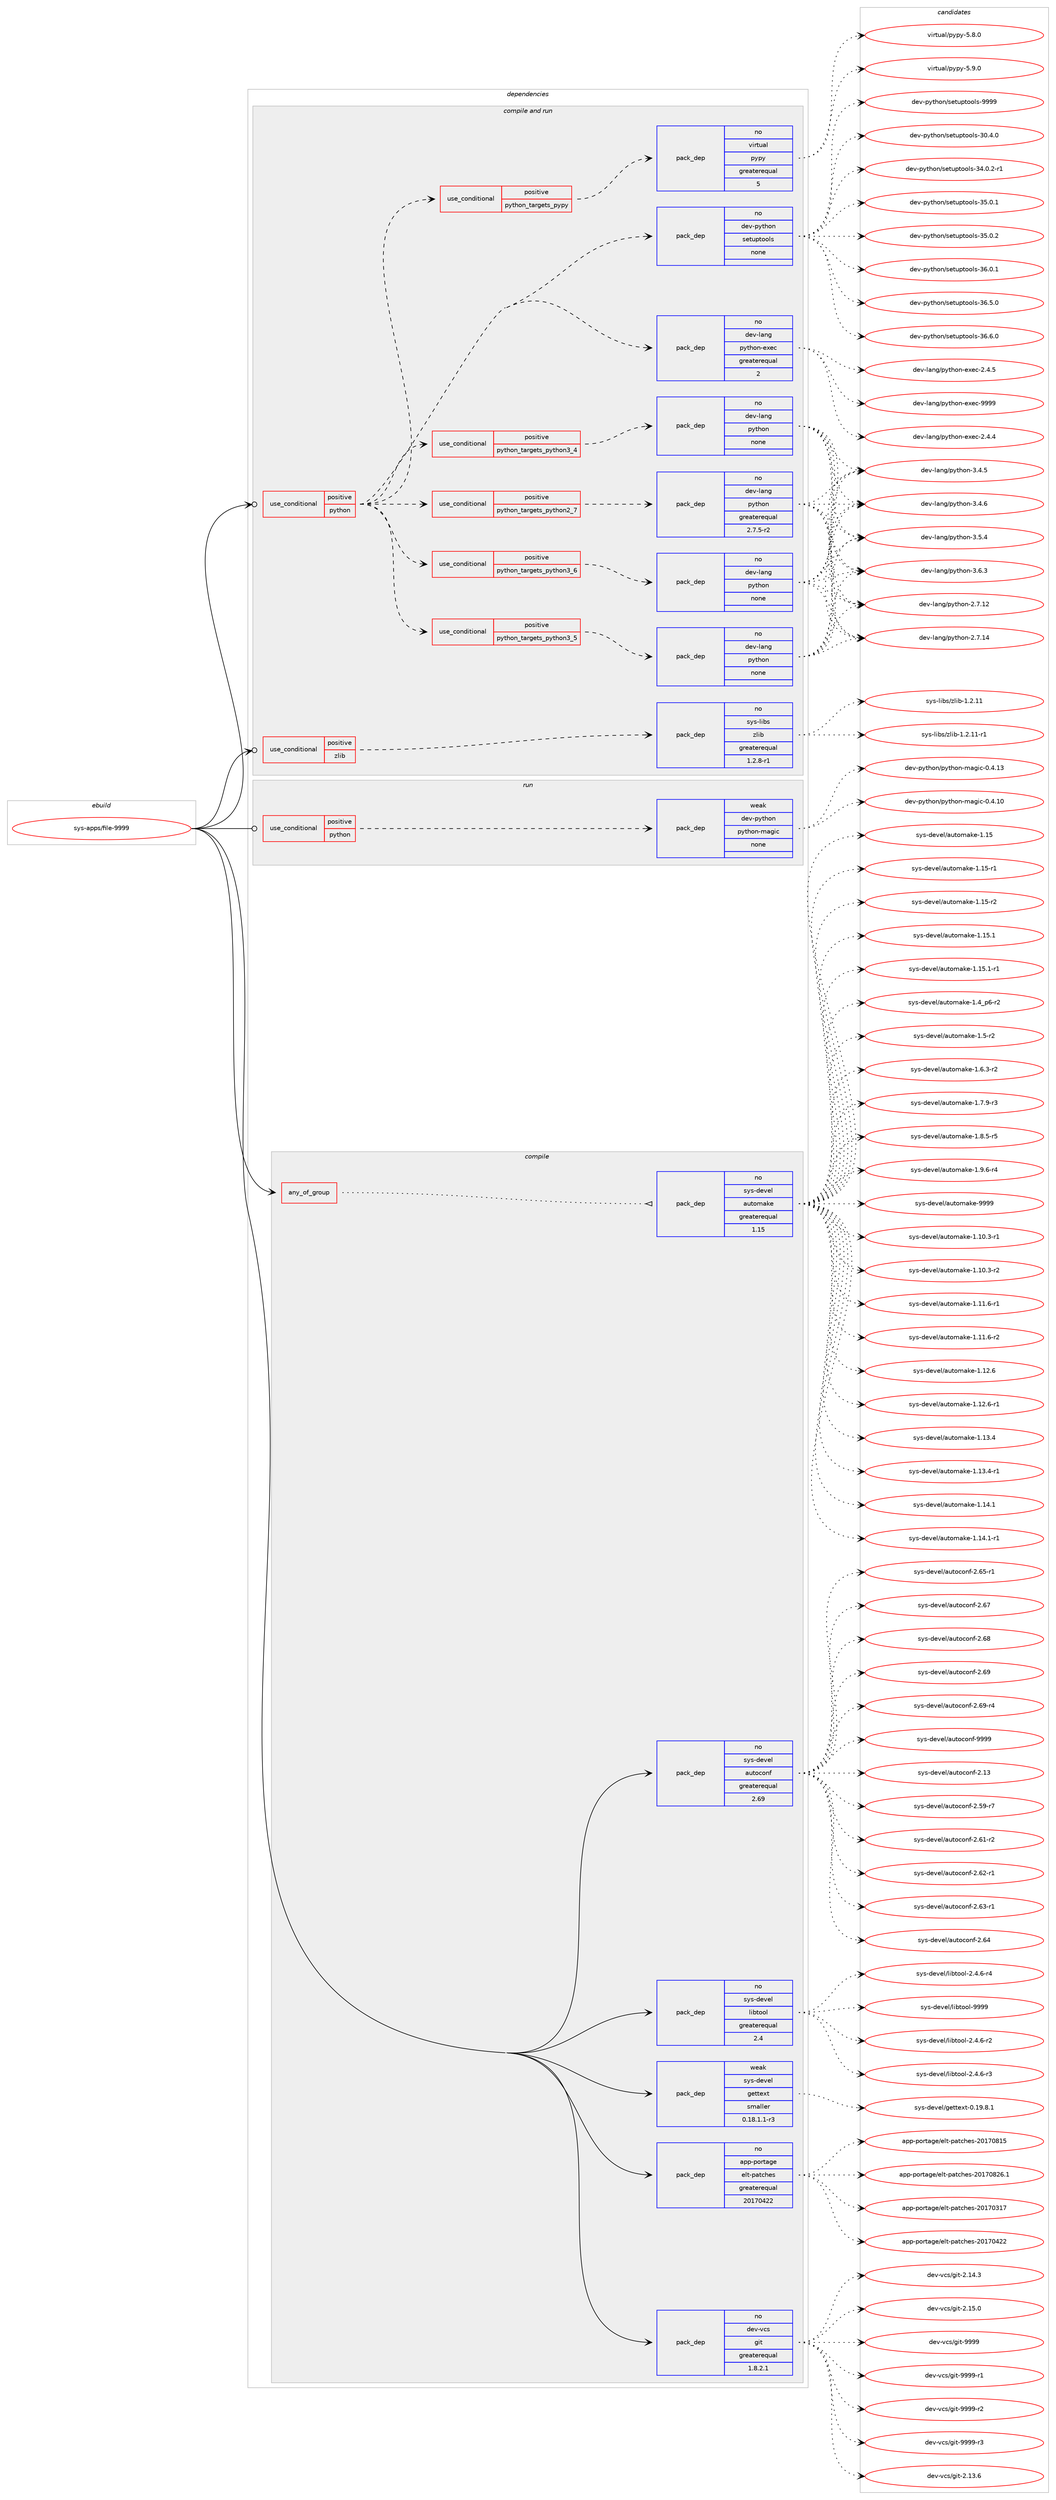 digraph prolog {

# *************
# Graph options
# *************

newrank=true;
concentrate=true;
compound=true;
graph [rankdir=LR,fontname=Helvetica,fontsize=10,ranksep=1.5];#, ranksep=2.5, nodesep=0.2];
edge  [arrowhead=vee];
node  [fontname=Helvetica,fontsize=10];

# **********
# The ebuild
# **********

subgraph cluster_leftcol {
color=gray;
rank=same;
label=<<i>ebuild</i>>;
id [label="sys-apps/file-9999", color=red, width=4, href="../sys-apps/file-9999.svg"];
}

# ****************
# The dependencies
# ****************

subgraph cluster_midcol {
color=gray;
label=<<i>dependencies</i>>;
subgraph cluster_compile {
fillcolor="#eeeeee";
style=filled;
label=<<i>compile</i>>;
subgraph any7829 {
dependency468592 [label=<<TABLE BORDER="0" CELLBORDER="1" CELLSPACING="0" CELLPADDING="4"><TR><TD CELLPADDING="10">any_of_group</TD></TR></TABLE>>, shape=none, color=red];subgraph pack347791 {
dependency468593 [label=<<TABLE BORDER="0" CELLBORDER="1" CELLSPACING="0" CELLPADDING="4" WIDTH="220"><TR><TD ROWSPAN="6" CELLPADDING="30">pack_dep</TD></TR><TR><TD WIDTH="110">no</TD></TR><TR><TD>sys-devel</TD></TR><TR><TD>automake</TD></TR><TR><TD>greaterequal</TD></TR><TR><TD>1.15</TD></TR></TABLE>>, shape=none, color=blue];
}
dependency468592:e -> dependency468593:w [weight=20,style="dotted",arrowhead="oinv"];
}
id:e -> dependency468592:w [weight=20,style="solid",arrowhead="vee"];
subgraph pack347792 {
dependency468594 [label=<<TABLE BORDER="0" CELLBORDER="1" CELLSPACING="0" CELLPADDING="4" WIDTH="220"><TR><TD ROWSPAN="6" CELLPADDING="30">pack_dep</TD></TR><TR><TD WIDTH="110">no</TD></TR><TR><TD>app-portage</TD></TR><TR><TD>elt-patches</TD></TR><TR><TD>greaterequal</TD></TR><TR><TD>20170422</TD></TR></TABLE>>, shape=none, color=blue];
}
id:e -> dependency468594:w [weight=20,style="solid",arrowhead="vee"];
subgraph pack347793 {
dependency468595 [label=<<TABLE BORDER="0" CELLBORDER="1" CELLSPACING="0" CELLPADDING="4" WIDTH="220"><TR><TD ROWSPAN="6" CELLPADDING="30">pack_dep</TD></TR><TR><TD WIDTH="110">no</TD></TR><TR><TD>dev-vcs</TD></TR><TR><TD>git</TD></TR><TR><TD>greaterequal</TD></TR><TR><TD>1.8.2.1</TD></TR></TABLE>>, shape=none, color=blue];
}
id:e -> dependency468595:w [weight=20,style="solid",arrowhead="vee"];
subgraph pack347794 {
dependency468596 [label=<<TABLE BORDER="0" CELLBORDER="1" CELLSPACING="0" CELLPADDING="4" WIDTH="220"><TR><TD ROWSPAN="6" CELLPADDING="30">pack_dep</TD></TR><TR><TD WIDTH="110">no</TD></TR><TR><TD>sys-devel</TD></TR><TR><TD>autoconf</TD></TR><TR><TD>greaterequal</TD></TR><TR><TD>2.69</TD></TR></TABLE>>, shape=none, color=blue];
}
id:e -> dependency468596:w [weight=20,style="solid",arrowhead="vee"];
subgraph pack347795 {
dependency468597 [label=<<TABLE BORDER="0" CELLBORDER="1" CELLSPACING="0" CELLPADDING="4" WIDTH="220"><TR><TD ROWSPAN="6" CELLPADDING="30">pack_dep</TD></TR><TR><TD WIDTH="110">no</TD></TR><TR><TD>sys-devel</TD></TR><TR><TD>libtool</TD></TR><TR><TD>greaterequal</TD></TR><TR><TD>2.4</TD></TR></TABLE>>, shape=none, color=blue];
}
id:e -> dependency468597:w [weight=20,style="solid",arrowhead="vee"];
subgraph pack347796 {
dependency468598 [label=<<TABLE BORDER="0" CELLBORDER="1" CELLSPACING="0" CELLPADDING="4" WIDTH="220"><TR><TD ROWSPAN="6" CELLPADDING="30">pack_dep</TD></TR><TR><TD WIDTH="110">weak</TD></TR><TR><TD>sys-devel</TD></TR><TR><TD>gettext</TD></TR><TR><TD>smaller</TD></TR><TR><TD>0.18.1.1-r3</TD></TR></TABLE>>, shape=none, color=blue];
}
id:e -> dependency468598:w [weight=20,style="solid",arrowhead="vee"];
}
subgraph cluster_compileandrun {
fillcolor="#eeeeee";
style=filled;
label=<<i>compile and run</i>>;
subgraph cond112718 {
dependency468599 [label=<<TABLE BORDER="0" CELLBORDER="1" CELLSPACING="0" CELLPADDING="4"><TR><TD ROWSPAN="3" CELLPADDING="10">use_conditional</TD></TR><TR><TD>positive</TD></TR><TR><TD>python</TD></TR></TABLE>>, shape=none, color=red];
subgraph cond112719 {
dependency468600 [label=<<TABLE BORDER="0" CELLBORDER="1" CELLSPACING="0" CELLPADDING="4"><TR><TD ROWSPAN="3" CELLPADDING="10">use_conditional</TD></TR><TR><TD>positive</TD></TR><TR><TD>python_targets_pypy</TD></TR></TABLE>>, shape=none, color=red];
subgraph pack347797 {
dependency468601 [label=<<TABLE BORDER="0" CELLBORDER="1" CELLSPACING="0" CELLPADDING="4" WIDTH="220"><TR><TD ROWSPAN="6" CELLPADDING="30">pack_dep</TD></TR><TR><TD WIDTH="110">no</TD></TR><TR><TD>virtual</TD></TR><TR><TD>pypy</TD></TR><TR><TD>greaterequal</TD></TR><TR><TD>5</TD></TR></TABLE>>, shape=none, color=blue];
}
dependency468600:e -> dependency468601:w [weight=20,style="dashed",arrowhead="vee"];
}
dependency468599:e -> dependency468600:w [weight=20,style="dashed",arrowhead="vee"];
subgraph cond112720 {
dependency468602 [label=<<TABLE BORDER="0" CELLBORDER="1" CELLSPACING="0" CELLPADDING="4"><TR><TD ROWSPAN="3" CELLPADDING="10">use_conditional</TD></TR><TR><TD>positive</TD></TR><TR><TD>python_targets_python2_7</TD></TR></TABLE>>, shape=none, color=red];
subgraph pack347798 {
dependency468603 [label=<<TABLE BORDER="0" CELLBORDER="1" CELLSPACING="0" CELLPADDING="4" WIDTH="220"><TR><TD ROWSPAN="6" CELLPADDING="30">pack_dep</TD></TR><TR><TD WIDTH="110">no</TD></TR><TR><TD>dev-lang</TD></TR><TR><TD>python</TD></TR><TR><TD>greaterequal</TD></TR><TR><TD>2.7.5-r2</TD></TR></TABLE>>, shape=none, color=blue];
}
dependency468602:e -> dependency468603:w [weight=20,style="dashed",arrowhead="vee"];
}
dependency468599:e -> dependency468602:w [weight=20,style="dashed",arrowhead="vee"];
subgraph cond112721 {
dependency468604 [label=<<TABLE BORDER="0" CELLBORDER="1" CELLSPACING="0" CELLPADDING="4"><TR><TD ROWSPAN="3" CELLPADDING="10">use_conditional</TD></TR><TR><TD>positive</TD></TR><TR><TD>python_targets_python3_4</TD></TR></TABLE>>, shape=none, color=red];
subgraph pack347799 {
dependency468605 [label=<<TABLE BORDER="0" CELLBORDER="1" CELLSPACING="0" CELLPADDING="4" WIDTH="220"><TR><TD ROWSPAN="6" CELLPADDING="30">pack_dep</TD></TR><TR><TD WIDTH="110">no</TD></TR><TR><TD>dev-lang</TD></TR><TR><TD>python</TD></TR><TR><TD>none</TD></TR><TR><TD></TD></TR></TABLE>>, shape=none, color=blue];
}
dependency468604:e -> dependency468605:w [weight=20,style="dashed",arrowhead="vee"];
}
dependency468599:e -> dependency468604:w [weight=20,style="dashed",arrowhead="vee"];
subgraph cond112722 {
dependency468606 [label=<<TABLE BORDER="0" CELLBORDER="1" CELLSPACING="0" CELLPADDING="4"><TR><TD ROWSPAN="3" CELLPADDING="10">use_conditional</TD></TR><TR><TD>positive</TD></TR><TR><TD>python_targets_python3_5</TD></TR></TABLE>>, shape=none, color=red];
subgraph pack347800 {
dependency468607 [label=<<TABLE BORDER="0" CELLBORDER="1" CELLSPACING="0" CELLPADDING="4" WIDTH="220"><TR><TD ROWSPAN="6" CELLPADDING="30">pack_dep</TD></TR><TR><TD WIDTH="110">no</TD></TR><TR><TD>dev-lang</TD></TR><TR><TD>python</TD></TR><TR><TD>none</TD></TR><TR><TD></TD></TR></TABLE>>, shape=none, color=blue];
}
dependency468606:e -> dependency468607:w [weight=20,style="dashed",arrowhead="vee"];
}
dependency468599:e -> dependency468606:w [weight=20,style="dashed",arrowhead="vee"];
subgraph cond112723 {
dependency468608 [label=<<TABLE BORDER="0" CELLBORDER="1" CELLSPACING="0" CELLPADDING="4"><TR><TD ROWSPAN="3" CELLPADDING="10">use_conditional</TD></TR><TR><TD>positive</TD></TR><TR><TD>python_targets_python3_6</TD></TR></TABLE>>, shape=none, color=red];
subgraph pack347801 {
dependency468609 [label=<<TABLE BORDER="0" CELLBORDER="1" CELLSPACING="0" CELLPADDING="4" WIDTH="220"><TR><TD ROWSPAN="6" CELLPADDING="30">pack_dep</TD></TR><TR><TD WIDTH="110">no</TD></TR><TR><TD>dev-lang</TD></TR><TR><TD>python</TD></TR><TR><TD>none</TD></TR><TR><TD></TD></TR></TABLE>>, shape=none, color=blue];
}
dependency468608:e -> dependency468609:w [weight=20,style="dashed",arrowhead="vee"];
}
dependency468599:e -> dependency468608:w [weight=20,style="dashed",arrowhead="vee"];
subgraph pack347802 {
dependency468610 [label=<<TABLE BORDER="0" CELLBORDER="1" CELLSPACING="0" CELLPADDING="4" WIDTH="220"><TR><TD ROWSPAN="6" CELLPADDING="30">pack_dep</TD></TR><TR><TD WIDTH="110">no</TD></TR><TR><TD>dev-lang</TD></TR><TR><TD>python-exec</TD></TR><TR><TD>greaterequal</TD></TR><TR><TD>2</TD></TR></TABLE>>, shape=none, color=blue];
}
dependency468599:e -> dependency468610:w [weight=20,style="dashed",arrowhead="vee"];
subgraph pack347803 {
dependency468611 [label=<<TABLE BORDER="0" CELLBORDER="1" CELLSPACING="0" CELLPADDING="4" WIDTH="220"><TR><TD ROWSPAN="6" CELLPADDING="30">pack_dep</TD></TR><TR><TD WIDTH="110">no</TD></TR><TR><TD>dev-python</TD></TR><TR><TD>setuptools</TD></TR><TR><TD>none</TD></TR><TR><TD></TD></TR></TABLE>>, shape=none, color=blue];
}
dependency468599:e -> dependency468611:w [weight=20,style="dashed",arrowhead="vee"];
}
id:e -> dependency468599:w [weight=20,style="solid",arrowhead="odotvee"];
subgraph cond112724 {
dependency468612 [label=<<TABLE BORDER="0" CELLBORDER="1" CELLSPACING="0" CELLPADDING="4"><TR><TD ROWSPAN="3" CELLPADDING="10">use_conditional</TD></TR><TR><TD>positive</TD></TR><TR><TD>zlib</TD></TR></TABLE>>, shape=none, color=red];
subgraph pack347804 {
dependency468613 [label=<<TABLE BORDER="0" CELLBORDER="1" CELLSPACING="0" CELLPADDING="4" WIDTH="220"><TR><TD ROWSPAN="6" CELLPADDING="30">pack_dep</TD></TR><TR><TD WIDTH="110">no</TD></TR><TR><TD>sys-libs</TD></TR><TR><TD>zlib</TD></TR><TR><TD>greaterequal</TD></TR><TR><TD>1.2.8-r1</TD></TR></TABLE>>, shape=none, color=blue];
}
dependency468612:e -> dependency468613:w [weight=20,style="dashed",arrowhead="vee"];
}
id:e -> dependency468612:w [weight=20,style="solid",arrowhead="odotvee"];
}
subgraph cluster_run {
fillcolor="#eeeeee";
style=filled;
label=<<i>run</i>>;
subgraph cond112725 {
dependency468614 [label=<<TABLE BORDER="0" CELLBORDER="1" CELLSPACING="0" CELLPADDING="4"><TR><TD ROWSPAN="3" CELLPADDING="10">use_conditional</TD></TR><TR><TD>positive</TD></TR><TR><TD>python</TD></TR></TABLE>>, shape=none, color=red];
subgraph pack347805 {
dependency468615 [label=<<TABLE BORDER="0" CELLBORDER="1" CELLSPACING="0" CELLPADDING="4" WIDTH="220"><TR><TD ROWSPAN="6" CELLPADDING="30">pack_dep</TD></TR><TR><TD WIDTH="110">weak</TD></TR><TR><TD>dev-python</TD></TR><TR><TD>python-magic</TD></TR><TR><TD>none</TD></TR><TR><TD></TD></TR></TABLE>>, shape=none, color=blue];
}
dependency468614:e -> dependency468615:w [weight=20,style="dashed",arrowhead="vee"];
}
id:e -> dependency468614:w [weight=20,style="solid",arrowhead="odot"];
}
}

# **************
# The candidates
# **************

subgraph cluster_choices {
rank=same;
color=gray;
label=<<i>candidates</i>>;

subgraph choice347791 {
color=black;
nodesep=1;
choice11512111545100101118101108479711711611110997107101454946494846514511449 [label="sys-devel/automake-1.10.3-r1", color=red, width=4,href="../sys-devel/automake-1.10.3-r1.svg"];
choice11512111545100101118101108479711711611110997107101454946494846514511450 [label="sys-devel/automake-1.10.3-r2", color=red, width=4,href="../sys-devel/automake-1.10.3-r2.svg"];
choice11512111545100101118101108479711711611110997107101454946494946544511449 [label="sys-devel/automake-1.11.6-r1", color=red, width=4,href="../sys-devel/automake-1.11.6-r1.svg"];
choice11512111545100101118101108479711711611110997107101454946494946544511450 [label="sys-devel/automake-1.11.6-r2", color=red, width=4,href="../sys-devel/automake-1.11.6-r2.svg"];
choice1151211154510010111810110847971171161111099710710145494649504654 [label="sys-devel/automake-1.12.6", color=red, width=4,href="../sys-devel/automake-1.12.6.svg"];
choice11512111545100101118101108479711711611110997107101454946495046544511449 [label="sys-devel/automake-1.12.6-r1", color=red, width=4,href="../sys-devel/automake-1.12.6-r1.svg"];
choice1151211154510010111810110847971171161111099710710145494649514652 [label="sys-devel/automake-1.13.4", color=red, width=4,href="../sys-devel/automake-1.13.4.svg"];
choice11512111545100101118101108479711711611110997107101454946495146524511449 [label="sys-devel/automake-1.13.4-r1", color=red, width=4,href="../sys-devel/automake-1.13.4-r1.svg"];
choice1151211154510010111810110847971171161111099710710145494649524649 [label="sys-devel/automake-1.14.1", color=red, width=4,href="../sys-devel/automake-1.14.1.svg"];
choice11512111545100101118101108479711711611110997107101454946495246494511449 [label="sys-devel/automake-1.14.1-r1", color=red, width=4,href="../sys-devel/automake-1.14.1-r1.svg"];
choice115121115451001011181011084797117116111109971071014549464953 [label="sys-devel/automake-1.15", color=red, width=4,href="../sys-devel/automake-1.15.svg"];
choice1151211154510010111810110847971171161111099710710145494649534511449 [label="sys-devel/automake-1.15-r1", color=red, width=4,href="../sys-devel/automake-1.15-r1.svg"];
choice1151211154510010111810110847971171161111099710710145494649534511450 [label="sys-devel/automake-1.15-r2", color=red, width=4,href="../sys-devel/automake-1.15-r2.svg"];
choice1151211154510010111810110847971171161111099710710145494649534649 [label="sys-devel/automake-1.15.1", color=red, width=4,href="../sys-devel/automake-1.15.1.svg"];
choice11512111545100101118101108479711711611110997107101454946495346494511449 [label="sys-devel/automake-1.15.1-r1", color=red, width=4,href="../sys-devel/automake-1.15.1-r1.svg"];
choice115121115451001011181011084797117116111109971071014549465295112544511450 [label="sys-devel/automake-1.4_p6-r2", color=red, width=4,href="../sys-devel/automake-1.4_p6-r2.svg"];
choice11512111545100101118101108479711711611110997107101454946534511450 [label="sys-devel/automake-1.5-r2", color=red, width=4,href="../sys-devel/automake-1.5-r2.svg"];
choice115121115451001011181011084797117116111109971071014549465446514511450 [label="sys-devel/automake-1.6.3-r2", color=red, width=4,href="../sys-devel/automake-1.6.3-r2.svg"];
choice115121115451001011181011084797117116111109971071014549465546574511451 [label="sys-devel/automake-1.7.9-r3", color=red, width=4,href="../sys-devel/automake-1.7.9-r3.svg"];
choice115121115451001011181011084797117116111109971071014549465646534511453 [label="sys-devel/automake-1.8.5-r5", color=red, width=4,href="../sys-devel/automake-1.8.5-r5.svg"];
choice115121115451001011181011084797117116111109971071014549465746544511452 [label="sys-devel/automake-1.9.6-r4", color=red, width=4,href="../sys-devel/automake-1.9.6-r4.svg"];
choice115121115451001011181011084797117116111109971071014557575757 [label="sys-devel/automake-9999", color=red, width=4,href="../sys-devel/automake-9999.svg"];
dependency468593:e -> choice11512111545100101118101108479711711611110997107101454946494846514511449:w [style=dotted,weight="100"];
dependency468593:e -> choice11512111545100101118101108479711711611110997107101454946494846514511450:w [style=dotted,weight="100"];
dependency468593:e -> choice11512111545100101118101108479711711611110997107101454946494946544511449:w [style=dotted,weight="100"];
dependency468593:e -> choice11512111545100101118101108479711711611110997107101454946494946544511450:w [style=dotted,weight="100"];
dependency468593:e -> choice1151211154510010111810110847971171161111099710710145494649504654:w [style=dotted,weight="100"];
dependency468593:e -> choice11512111545100101118101108479711711611110997107101454946495046544511449:w [style=dotted,weight="100"];
dependency468593:e -> choice1151211154510010111810110847971171161111099710710145494649514652:w [style=dotted,weight="100"];
dependency468593:e -> choice11512111545100101118101108479711711611110997107101454946495146524511449:w [style=dotted,weight="100"];
dependency468593:e -> choice1151211154510010111810110847971171161111099710710145494649524649:w [style=dotted,weight="100"];
dependency468593:e -> choice11512111545100101118101108479711711611110997107101454946495246494511449:w [style=dotted,weight="100"];
dependency468593:e -> choice115121115451001011181011084797117116111109971071014549464953:w [style=dotted,weight="100"];
dependency468593:e -> choice1151211154510010111810110847971171161111099710710145494649534511449:w [style=dotted,weight="100"];
dependency468593:e -> choice1151211154510010111810110847971171161111099710710145494649534511450:w [style=dotted,weight="100"];
dependency468593:e -> choice1151211154510010111810110847971171161111099710710145494649534649:w [style=dotted,weight="100"];
dependency468593:e -> choice11512111545100101118101108479711711611110997107101454946495346494511449:w [style=dotted,weight="100"];
dependency468593:e -> choice115121115451001011181011084797117116111109971071014549465295112544511450:w [style=dotted,weight="100"];
dependency468593:e -> choice11512111545100101118101108479711711611110997107101454946534511450:w [style=dotted,weight="100"];
dependency468593:e -> choice115121115451001011181011084797117116111109971071014549465446514511450:w [style=dotted,weight="100"];
dependency468593:e -> choice115121115451001011181011084797117116111109971071014549465546574511451:w [style=dotted,weight="100"];
dependency468593:e -> choice115121115451001011181011084797117116111109971071014549465646534511453:w [style=dotted,weight="100"];
dependency468593:e -> choice115121115451001011181011084797117116111109971071014549465746544511452:w [style=dotted,weight="100"];
dependency468593:e -> choice115121115451001011181011084797117116111109971071014557575757:w [style=dotted,weight="100"];
}
subgraph choice347792 {
color=black;
nodesep=1;
choice97112112451121111141169710310147101108116451129711699104101115455048495548514955 [label="app-portage/elt-patches-20170317", color=red, width=4,href="../app-portage/elt-patches-20170317.svg"];
choice97112112451121111141169710310147101108116451129711699104101115455048495548525050 [label="app-portage/elt-patches-20170422", color=red, width=4,href="../app-portage/elt-patches-20170422.svg"];
choice97112112451121111141169710310147101108116451129711699104101115455048495548564953 [label="app-portage/elt-patches-20170815", color=red, width=4,href="../app-portage/elt-patches-20170815.svg"];
choice971121124511211111411697103101471011081164511297116991041011154550484955485650544649 [label="app-portage/elt-patches-20170826.1", color=red, width=4,href="../app-portage/elt-patches-20170826.1.svg"];
dependency468594:e -> choice97112112451121111141169710310147101108116451129711699104101115455048495548514955:w [style=dotted,weight="100"];
dependency468594:e -> choice97112112451121111141169710310147101108116451129711699104101115455048495548525050:w [style=dotted,weight="100"];
dependency468594:e -> choice97112112451121111141169710310147101108116451129711699104101115455048495548564953:w [style=dotted,weight="100"];
dependency468594:e -> choice971121124511211111411697103101471011081164511297116991041011154550484955485650544649:w [style=dotted,weight="100"];
}
subgraph choice347793 {
color=black;
nodesep=1;
choice10010111845118991154710310511645504649514654 [label="dev-vcs/git-2.13.6", color=red, width=4,href="../dev-vcs/git-2.13.6.svg"];
choice10010111845118991154710310511645504649524651 [label="dev-vcs/git-2.14.3", color=red, width=4,href="../dev-vcs/git-2.14.3.svg"];
choice10010111845118991154710310511645504649534648 [label="dev-vcs/git-2.15.0", color=red, width=4,href="../dev-vcs/git-2.15.0.svg"];
choice1001011184511899115471031051164557575757 [label="dev-vcs/git-9999", color=red, width=4,href="../dev-vcs/git-9999.svg"];
choice10010111845118991154710310511645575757574511449 [label="dev-vcs/git-9999-r1", color=red, width=4,href="../dev-vcs/git-9999-r1.svg"];
choice10010111845118991154710310511645575757574511450 [label="dev-vcs/git-9999-r2", color=red, width=4,href="../dev-vcs/git-9999-r2.svg"];
choice10010111845118991154710310511645575757574511451 [label="dev-vcs/git-9999-r3", color=red, width=4,href="../dev-vcs/git-9999-r3.svg"];
dependency468595:e -> choice10010111845118991154710310511645504649514654:w [style=dotted,weight="100"];
dependency468595:e -> choice10010111845118991154710310511645504649524651:w [style=dotted,weight="100"];
dependency468595:e -> choice10010111845118991154710310511645504649534648:w [style=dotted,weight="100"];
dependency468595:e -> choice1001011184511899115471031051164557575757:w [style=dotted,weight="100"];
dependency468595:e -> choice10010111845118991154710310511645575757574511449:w [style=dotted,weight="100"];
dependency468595:e -> choice10010111845118991154710310511645575757574511450:w [style=dotted,weight="100"];
dependency468595:e -> choice10010111845118991154710310511645575757574511451:w [style=dotted,weight="100"];
}
subgraph choice347794 {
color=black;
nodesep=1;
choice115121115451001011181011084797117116111991111101024550464951 [label="sys-devel/autoconf-2.13", color=red, width=4,href="../sys-devel/autoconf-2.13.svg"];
choice1151211154510010111810110847971171161119911111010245504653574511455 [label="sys-devel/autoconf-2.59-r7", color=red, width=4,href="../sys-devel/autoconf-2.59-r7.svg"];
choice1151211154510010111810110847971171161119911111010245504654494511450 [label="sys-devel/autoconf-2.61-r2", color=red, width=4,href="../sys-devel/autoconf-2.61-r2.svg"];
choice1151211154510010111810110847971171161119911111010245504654504511449 [label="sys-devel/autoconf-2.62-r1", color=red, width=4,href="../sys-devel/autoconf-2.62-r1.svg"];
choice1151211154510010111810110847971171161119911111010245504654514511449 [label="sys-devel/autoconf-2.63-r1", color=red, width=4,href="../sys-devel/autoconf-2.63-r1.svg"];
choice115121115451001011181011084797117116111991111101024550465452 [label="sys-devel/autoconf-2.64", color=red, width=4,href="../sys-devel/autoconf-2.64.svg"];
choice1151211154510010111810110847971171161119911111010245504654534511449 [label="sys-devel/autoconf-2.65-r1", color=red, width=4,href="../sys-devel/autoconf-2.65-r1.svg"];
choice115121115451001011181011084797117116111991111101024550465455 [label="sys-devel/autoconf-2.67", color=red, width=4,href="../sys-devel/autoconf-2.67.svg"];
choice115121115451001011181011084797117116111991111101024550465456 [label="sys-devel/autoconf-2.68", color=red, width=4,href="../sys-devel/autoconf-2.68.svg"];
choice115121115451001011181011084797117116111991111101024550465457 [label="sys-devel/autoconf-2.69", color=red, width=4,href="../sys-devel/autoconf-2.69.svg"];
choice1151211154510010111810110847971171161119911111010245504654574511452 [label="sys-devel/autoconf-2.69-r4", color=red, width=4,href="../sys-devel/autoconf-2.69-r4.svg"];
choice115121115451001011181011084797117116111991111101024557575757 [label="sys-devel/autoconf-9999", color=red, width=4,href="../sys-devel/autoconf-9999.svg"];
dependency468596:e -> choice115121115451001011181011084797117116111991111101024550464951:w [style=dotted,weight="100"];
dependency468596:e -> choice1151211154510010111810110847971171161119911111010245504653574511455:w [style=dotted,weight="100"];
dependency468596:e -> choice1151211154510010111810110847971171161119911111010245504654494511450:w [style=dotted,weight="100"];
dependency468596:e -> choice1151211154510010111810110847971171161119911111010245504654504511449:w [style=dotted,weight="100"];
dependency468596:e -> choice1151211154510010111810110847971171161119911111010245504654514511449:w [style=dotted,weight="100"];
dependency468596:e -> choice115121115451001011181011084797117116111991111101024550465452:w [style=dotted,weight="100"];
dependency468596:e -> choice1151211154510010111810110847971171161119911111010245504654534511449:w [style=dotted,weight="100"];
dependency468596:e -> choice115121115451001011181011084797117116111991111101024550465455:w [style=dotted,weight="100"];
dependency468596:e -> choice115121115451001011181011084797117116111991111101024550465456:w [style=dotted,weight="100"];
dependency468596:e -> choice115121115451001011181011084797117116111991111101024550465457:w [style=dotted,weight="100"];
dependency468596:e -> choice1151211154510010111810110847971171161119911111010245504654574511452:w [style=dotted,weight="100"];
dependency468596:e -> choice115121115451001011181011084797117116111991111101024557575757:w [style=dotted,weight="100"];
}
subgraph choice347795 {
color=black;
nodesep=1;
choice1151211154510010111810110847108105981161111111084550465246544511450 [label="sys-devel/libtool-2.4.6-r2", color=red, width=4,href="../sys-devel/libtool-2.4.6-r2.svg"];
choice1151211154510010111810110847108105981161111111084550465246544511451 [label="sys-devel/libtool-2.4.6-r3", color=red, width=4,href="../sys-devel/libtool-2.4.6-r3.svg"];
choice1151211154510010111810110847108105981161111111084550465246544511452 [label="sys-devel/libtool-2.4.6-r4", color=red, width=4,href="../sys-devel/libtool-2.4.6-r4.svg"];
choice1151211154510010111810110847108105981161111111084557575757 [label="sys-devel/libtool-9999", color=red, width=4,href="../sys-devel/libtool-9999.svg"];
dependency468597:e -> choice1151211154510010111810110847108105981161111111084550465246544511450:w [style=dotted,weight="100"];
dependency468597:e -> choice1151211154510010111810110847108105981161111111084550465246544511451:w [style=dotted,weight="100"];
dependency468597:e -> choice1151211154510010111810110847108105981161111111084550465246544511452:w [style=dotted,weight="100"];
dependency468597:e -> choice1151211154510010111810110847108105981161111111084557575757:w [style=dotted,weight="100"];
}
subgraph choice347796 {
color=black;
nodesep=1;
choice1151211154510010111810110847103101116116101120116454846495746564649 [label="sys-devel/gettext-0.19.8.1", color=red, width=4,href="../sys-devel/gettext-0.19.8.1.svg"];
dependency468598:e -> choice1151211154510010111810110847103101116116101120116454846495746564649:w [style=dotted,weight="100"];
}
subgraph choice347797 {
color=black;
nodesep=1;
choice1181051141161179710847112121112121455346564648 [label="virtual/pypy-5.8.0", color=red, width=4,href="../virtual/pypy-5.8.0.svg"];
choice1181051141161179710847112121112121455346574648 [label="virtual/pypy-5.9.0", color=red, width=4,href="../virtual/pypy-5.9.0.svg"];
dependency468601:e -> choice1181051141161179710847112121112121455346564648:w [style=dotted,weight="100"];
dependency468601:e -> choice1181051141161179710847112121112121455346574648:w [style=dotted,weight="100"];
}
subgraph choice347798 {
color=black;
nodesep=1;
choice10010111845108971101034711212111610411111045504655464950 [label="dev-lang/python-2.7.12", color=red, width=4,href="../dev-lang/python-2.7.12.svg"];
choice10010111845108971101034711212111610411111045504655464952 [label="dev-lang/python-2.7.14", color=red, width=4,href="../dev-lang/python-2.7.14.svg"];
choice100101118451089711010347112121116104111110455146524653 [label="dev-lang/python-3.4.5", color=red, width=4,href="../dev-lang/python-3.4.5.svg"];
choice100101118451089711010347112121116104111110455146524654 [label="dev-lang/python-3.4.6", color=red, width=4,href="../dev-lang/python-3.4.6.svg"];
choice100101118451089711010347112121116104111110455146534652 [label="dev-lang/python-3.5.4", color=red, width=4,href="../dev-lang/python-3.5.4.svg"];
choice100101118451089711010347112121116104111110455146544651 [label="dev-lang/python-3.6.3", color=red, width=4,href="../dev-lang/python-3.6.3.svg"];
dependency468603:e -> choice10010111845108971101034711212111610411111045504655464950:w [style=dotted,weight="100"];
dependency468603:e -> choice10010111845108971101034711212111610411111045504655464952:w [style=dotted,weight="100"];
dependency468603:e -> choice100101118451089711010347112121116104111110455146524653:w [style=dotted,weight="100"];
dependency468603:e -> choice100101118451089711010347112121116104111110455146524654:w [style=dotted,weight="100"];
dependency468603:e -> choice100101118451089711010347112121116104111110455146534652:w [style=dotted,weight="100"];
dependency468603:e -> choice100101118451089711010347112121116104111110455146544651:w [style=dotted,weight="100"];
}
subgraph choice347799 {
color=black;
nodesep=1;
choice10010111845108971101034711212111610411111045504655464950 [label="dev-lang/python-2.7.12", color=red, width=4,href="../dev-lang/python-2.7.12.svg"];
choice10010111845108971101034711212111610411111045504655464952 [label="dev-lang/python-2.7.14", color=red, width=4,href="../dev-lang/python-2.7.14.svg"];
choice100101118451089711010347112121116104111110455146524653 [label="dev-lang/python-3.4.5", color=red, width=4,href="../dev-lang/python-3.4.5.svg"];
choice100101118451089711010347112121116104111110455146524654 [label="dev-lang/python-3.4.6", color=red, width=4,href="../dev-lang/python-3.4.6.svg"];
choice100101118451089711010347112121116104111110455146534652 [label="dev-lang/python-3.5.4", color=red, width=4,href="../dev-lang/python-3.5.4.svg"];
choice100101118451089711010347112121116104111110455146544651 [label="dev-lang/python-3.6.3", color=red, width=4,href="../dev-lang/python-3.6.3.svg"];
dependency468605:e -> choice10010111845108971101034711212111610411111045504655464950:w [style=dotted,weight="100"];
dependency468605:e -> choice10010111845108971101034711212111610411111045504655464952:w [style=dotted,weight="100"];
dependency468605:e -> choice100101118451089711010347112121116104111110455146524653:w [style=dotted,weight="100"];
dependency468605:e -> choice100101118451089711010347112121116104111110455146524654:w [style=dotted,weight="100"];
dependency468605:e -> choice100101118451089711010347112121116104111110455146534652:w [style=dotted,weight="100"];
dependency468605:e -> choice100101118451089711010347112121116104111110455146544651:w [style=dotted,weight="100"];
}
subgraph choice347800 {
color=black;
nodesep=1;
choice10010111845108971101034711212111610411111045504655464950 [label="dev-lang/python-2.7.12", color=red, width=4,href="../dev-lang/python-2.7.12.svg"];
choice10010111845108971101034711212111610411111045504655464952 [label="dev-lang/python-2.7.14", color=red, width=4,href="../dev-lang/python-2.7.14.svg"];
choice100101118451089711010347112121116104111110455146524653 [label="dev-lang/python-3.4.5", color=red, width=4,href="../dev-lang/python-3.4.5.svg"];
choice100101118451089711010347112121116104111110455146524654 [label="dev-lang/python-3.4.6", color=red, width=4,href="../dev-lang/python-3.4.6.svg"];
choice100101118451089711010347112121116104111110455146534652 [label="dev-lang/python-3.5.4", color=red, width=4,href="../dev-lang/python-3.5.4.svg"];
choice100101118451089711010347112121116104111110455146544651 [label="dev-lang/python-3.6.3", color=red, width=4,href="../dev-lang/python-3.6.3.svg"];
dependency468607:e -> choice10010111845108971101034711212111610411111045504655464950:w [style=dotted,weight="100"];
dependency468607:e -> choice10010111845108971101034711212111610411111045504655464952:w [style=dotted,weight="100"];
dependency468607:e -> choice100101118451089711010347112121116104111110455146524653:w [style=dotted,weight="100"];
dependency468607:e -> choice100101118451089711010347112121116104111110455146524654:w [style=dotted,weight="100"];
dependency468607:e -> choice100101118451089711010347112121116104111110455146534652:w [style=dotted,weight="100"];
dependency468607:e -> choice100101118451089711010347112121116104111110455146544651:w [style=dotted,weight="100"];
}
subgraph choice347801 {
color=black;
nodesep=1;
choice10010111845108971101034711212111610411111045504655464950 [label="dev-lang/python-2.7.12", color=red, width=4,href="../dev-lang/python-2.7.12.svg"];
choice10010111845108971101034711212111610411111045504655464952 [label="dev-lang/python-2.7.14", color=red, width=4,href="../dev-lang/python-2.7.14.svg"];
choice100101118451089711010347112121116104111110455146524653 [label="dev-lang/python-3.4.5", color=red, width=4,href="../dev-lang/python-3.4.5.svg"];
choice100101118451089711010347112121116104111110455146524654 [label="dev-lang/python-3.4.6", color=red, width=4,href="../dev-lang/python-3.4.6.svg"];
choice100101118451089711010347112121116104111110455146534652 [label="dev-lang/python-3.5.4", color=red, width=4,href="../dev-lang/python-3.5.4.svg"];
choice100101118451089711010347112121116104111110455146544651 [label="dev-lang/python-3.6.3", color=red, width=4,href="../dev-lang/python-3.6.3.svg"];
dependency468609:e -> choice10010111845108971101034711212111610411111045504655464950:w [style=dotted,weight="100"];
dependency468609:e -> choice10010111845108971101034711212111610411111045504655464952:w [style=dotted,weight="100"];
dependency468609:e -> choice100101118451089711010347112121116104111110455146524653:w [style=dotted,weight="100"];
dependency468609:e -> choice100101118451089711010347112121116104111110455146524654:w [style=dotted,weight="100"];
dependency468609:e -> choice100101118451089711010347112121116104111110455146534652:w [style=dotted,weight="100"];
dependency468609:e -> choice100101118451089711010347112121116104111110455146544651:w [style=dotted,weight="100"];
}
subgraph choice347802 {
color=black;
nodesep=1;
choice1001011184510897110103471121211161041111104510112010199455046524652 [label="dev-lang/python-exec-2.4.4", color=red, width=4,href="../dev-lang/python-exec-2.4.4.svg"];
choice1001011184510897110103471121211161041111104510112010199455046524653 [label="dev-lang/python-exec-2.4.5", color=red, width=4,href="../dev-lang/python-exec-2.4.5.svg"];
choice10010111845108971101034711212111610411111045101120101994557575757 [label="dev-lang/python-exec-9999", color=red, width=4,href="../dev-lang/python-exec-9999.svg"];
dependency468610:e -> choice1001011184510897110103471121211161041111104510112010199455046524652:w [style=dotted,weight="100"];
dependency468610:e -> choice1001011184510897110103471121211161041111104510112010199455046524653:w [style=dotted,weight="100"];
dependency468610:e -> choice10010111845108971101034711212111610411111045101120101994557575757:w [style=dotted,weight="100"];
}
subgraph choice347803 {
color=black;
nodesep=1;
choice100101118451121211161041111104711510111611711211611111110811545514846524648 [label="dev-python/setuptools-30.4.0", color=red, width=4,href="../dev-python/setuptools-30.4.0.svg"];
choice1001011184511212111610411111047115101116117112116111111108115455152464846504511449 [label="dev-python/setuptools-34.0.2-r1", color=red, width=4,href="../dev-python/setuptools-34.0.2-r1.svg"];
choice100101118451121211161041111104711510111611711211611111110811545515346484649 [label="dev-python/setuptools-35.0.1", color=red, width=4,href="../dev-python/setuptools-35.0.1.svg"];
choice100101118451121211161041111104711510111611711211611111110811545515346484650 [label="dev-python/setuptools-35.0.2", color=red, width=4,href="../dev-python/setuptools-35.0.2.svg"];
choice100101118451121211161041111104711510111611711211611111110811545515446484649 [label="dev-python/setuptools-36.0.1", color=red, width=4,href="../dev-python/setuptools-36.0.1.svg"];
choice100101118451121211161041111104711510111611711211611111110811545515446534648 [label="dev-python/setuptools-36.5.0", color=red, width=4,href="../dev-python/setuptools-36.5.0.svg"];
choice100101118451121211161041111104711510111611711211611111110811545515446544648 [label="dev-python/setuptools-36.6.0", color=red, width=4,href="../dev-python/setuptools-36.6.0.svg"];
choice10010111845112121116104111110471151011161171121161111111081154557575757 [label="dev-python/setuptools-9999", color=red, width=4,href="../dev-python/setuptools-9999.svg"];
dependency468611:e -> choice100101118451121211161041111104711510111611711211611111110811545514846524648:w [style=dotted,weight="100"];
dependency468611:e -> choice1001011184511212111610411111047115101116117112116111111108115455152464846504511449:w [style=dotted,weight="100"];
dependency468611:e -> choice100101118451121211161041111104711510111611711211611111110811545515346484649:w [style=dotted,weight="100"];
dependency468611:e -> choice100101118451121211161041111104711510111611711211611111110811545515346484650:w [style=dotted,weight="100"];
dependency468611:e -> choice100101118451121211161041111104711510111611711211611111110811545515446484649:w [style=dotted,weight="100"];
dependency468611:e -> choice100101118451121211161041111104711510111611711211611111110811545515446534648:w [style=dotted,weight="100"];
dependency468611:e -> choice100101118451121211161041111104711510111611711211611111110811545515446544648:w [style=dotted,weight="100"];
dependency468611:e -> choice10010111845112121116104111110471151011161171121161111111081154557575757:w [style=dotted,weight="100"];
}
subgraph choice347804 {
color=black;
nodesep=1;
choice1151211154510810598115471221081059845494650464949 [label="sys-libs/zlib-1.2.11", color=red, width=4,href="../sys-libs/zlib-1.2.11.svg"];
choice11512111545108105981154712210810598454946504649494511449 [label="sys-libs/zlib-1.2.11-r1", color=red, width=4,href="../sys-libs/zlib-1.2.11-r1.svg"];
dependency468613:e -> choice1151211154510810598115471221081059845494650464949:w [style=dotted,weight="100"];
dependency468613:e -> choice11512111545108105981154712210810598454946504649494511449:w [style=dotted,weight="100"];
}
subgraph choice347805 {
color=black;
nodesep=1;
choice100101118451121211161041111104711212111610411111045109971031059945484652464948 [label="dev-python/python-magic-0.4.10", color=red, width=4,href="../dev-python/python-magic-0.4.10.svg"];
choice100101118451121211161041111104711212111610411111045109971031059945484652464951 [label="dev-python/python-magic-0.4.13", color=red, width=4,href="../dev-python/python-magic-0.4.13.svg"];
dependency468615:e -> choice100101118451121211161041111104711212111610411111045109971031059945484652464948:w [style=dotted,weight="100"];
dependency468615:e -> choice100101118451121211161041111104711212111610411111045109971031059945484652464951:w [style=dotted,weight="100"];
}
}

}
